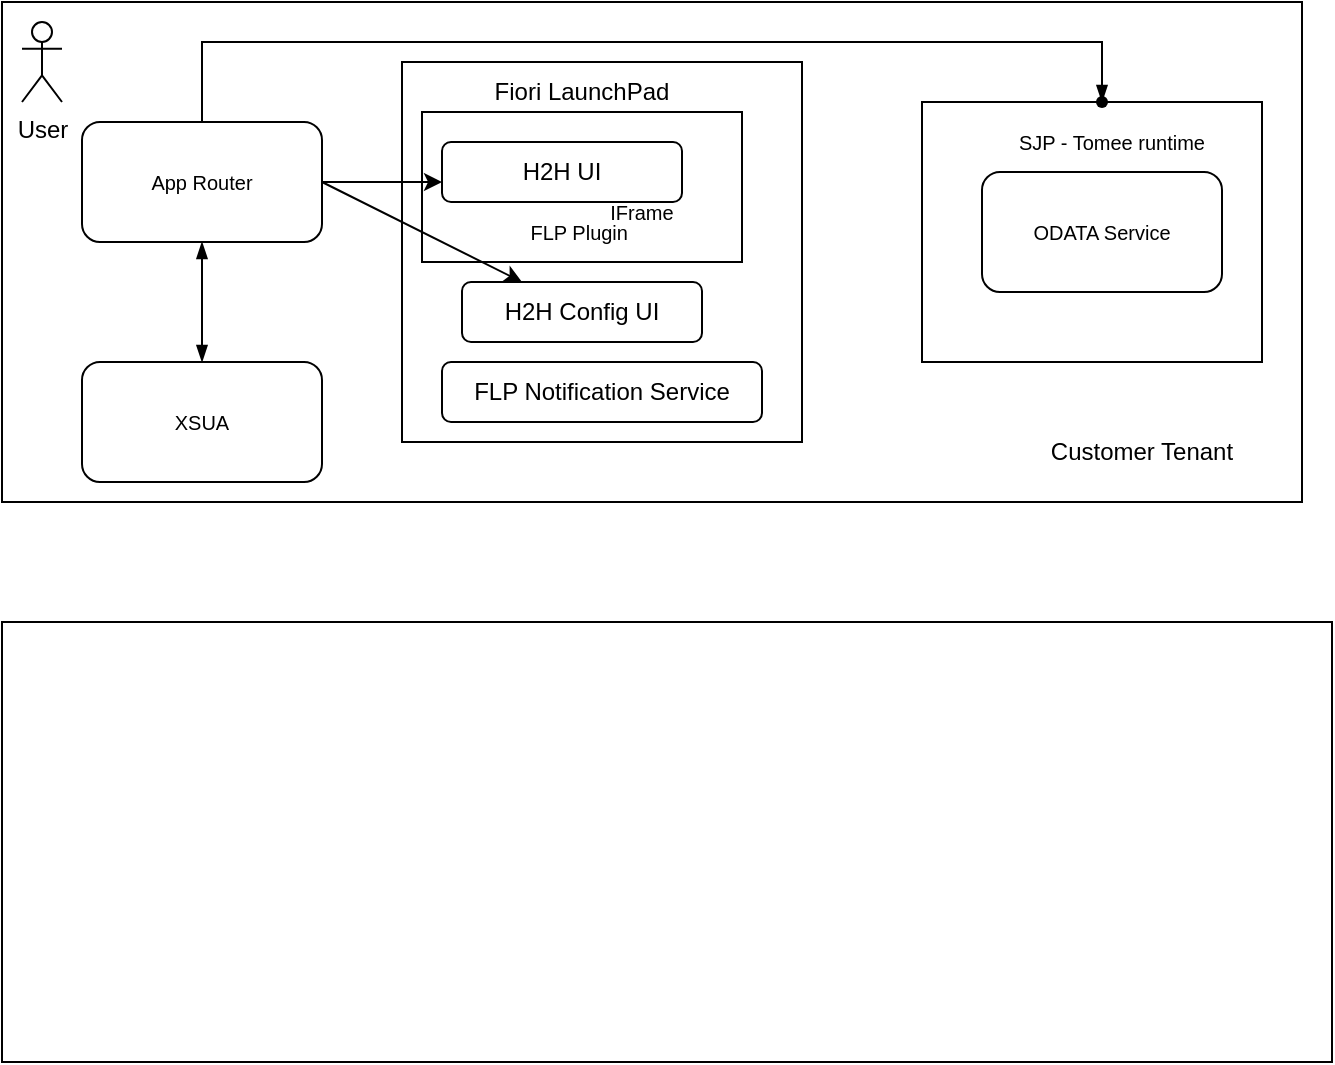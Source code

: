 <mxfile version="20.0.4" type="github">
  <diagram id="xFMTAUmhkkEY8uQl3muQ" name="Page-1">
    <mxGraphModel dx="1234" dy="688" grid="1" gridSize="10" guides="1" tooltips="1" connect="1" arrows="1" fold="1" page="1" pageScale="1" pageWidth="850" pageHeight="1100" math="0" shadow="0">
      <root>
        <mxCell id="0" />
        <mxCell id="1" parent="0" />
        <mxCell id="1I16HpEK6TIGJammznLg-13" value="" style="rounded=0;whiteSpace=wrap;html=1;" vertex="1" parent="1">
          <mxGeometry x="90" y="50" width="650" height="250" as="geometry" />
        </mxCell>
        <mxCell id="1I16HpEK6TIGJammznLg-1" value="User" style="shape=umlActor;verticalLabelPosition=bottom;verticalAlign=top;html=1;outlineConnect=0;" vertex="1" parent="1">
          <mxGeometry x="100" y="60" width="20" height="40" as="geometry" />
        </mxCell>
        <mxCell id="1I16HpEK6TIGJammznLg-15" value="Customer Tenant" style="text;html=1;strokeColor=none;fillColor=none;align=center;verticalAlign=middle;whiteSpace=wrap;rounded=0;" vertex="1" parent="1">
          <mxGeometry x="600" y="260" width="120" height="30" as="geometry" />
        </mxCell>
        <mxCell id="1I16HpEK6TIGJammznLg-32" value="" style="group" vertex="1" connectable="0" parent="1">
          <mxGeometry x="290" y="80" width="220" height="190" as="geometry" />
        </mxCell>
        <mxCell id="1I16HpEK6TIGJammznLg-25" value="" style="rounded=0;whiteSpace=wrap;html=1;fontSize=10;" vertex="1" parent="1I16HpEK6TIGJammznLg-32">
          <mxGeometry width="200" height="190" as="geometry" />
        </mxCell>
        <mxCell id="1I16HpEK6TIGJammznLg-11" value="" style="rounded=0;whiteSpace=wrap;html=1;" vertex="1" parent="1I16HpEK6TIGJammznLg-32">
          <mxGeometry x="10" y="25" width="160" height="75" as="geometry" />
        </mxCell>
        <mxCell id="1I16HpEK6TIGJammznLg-12" value="H2H UI" style="rounded=1;whiteSpace=wrap;html=1;" vertex="1" parent="1I16HpEK6TIGJammznLg-32">
          <mxGeometry x="20" y="40" width="120" height="30" as="geometry" />
        </mxCell>
        <mxCell id="1I16HpEK6TIGJammznLg-14" value="Fiori LaunchPad" style="text;html=1;strokeColor=none;fillColor=none;align=center;verticalAlign=middle;whiteSpace=wrap;rounded=0;" vertex="1" parent="1I16HpEK6TIGJammznLg-32">
          <mxGeometry x="30" width="120" height="30" as="geometry" />
        </mxCell>
        <mxCell id="1I16HpEK6TIGJammznLg-16" value="H2H Config UI" style="rounded=1;whiteSpace=wrap;html=1;" vertex="1" parent="1I16HpEK6TIGJammznLg-32">
          <mxGeometry x="30" y="110" width="120" height="30" as="geometry" />
        </mxCell>
        <mxCell id="1I16HpEK6TIGJammznLg-17" value="&lt;font style=&quot;font-size: 10px;&quot;&gt;FLP Plugin&amp;nbsp;&lt;/font&gt;" style="text;html=1;strokeColor=none;fillColor=none;align=center;verticalAlign=middle;whiteSpace=wrap;rounded=0;" vertex="1" parent="1I16HpEK6TIGJammznLg-32">
          <mxGeometry x="30" y="70" width="120" height="30" as="geometry" />
        </mxCell>
        <mxCell id="1I16HpEK6TIGJammznLg-18" value="&lt;font style=&quot;font-size: 10px;&quot;&gt;IFrame&lt;/font&gt;" style="text;html=1;strokeColor=none;fillColor=none;align=center;verticalAlign=middle;whiteSpace=wrap;rounded=0;" vertex="1" parent="1I16HpEK6TIGJammznLg-32">
          <mxGeometry x="60" y="60" width="120" height="30" as="geometry" />
        </mxCell>
        <mxCell id="1I16HpEK6TIGJammznLg-28" value="FLP Notification Service" style="rounded=1;whiteSpace=wrap;html=1;" vertex="1" parent="1I16HpEK6TIGJammznLg-32">
          <mxGeometry x="20" y="150" width="160" height="30" as="geometry" />
        </mxCell>
        <mxCell id="1I16HpEK6TIGJammznLg-53" value="" style="edgeStyle=orthogonalEdgeStyle;rounded=0;orthogonalLoop=1;jettySize=auto;html=1;fontSize=10;startArrow=none;startFill=0;endArrow=blockThin;endFill=1;" edge="1" parent="1" source="1I16HpEK6TIGJammznLg-33" target="1I16HpEK6TIGJammznLg-52">
          <mxGeometry relative="1" as="geometry">
            <Array as="points">
              <mxPoint x="190" y="70" />
              <mxPoint x="640" y="70" />
            </Array>
          </mxGeometry>
        </mxCell>
        <mxCell id="1I16HpEK6TIGJammznLg-33" value="App Router" style="rounded=1;whiteSpace=wrap;html=1;fontSize=10;" vertex="1" parent="1">
          <mxGeometry x="130" y="110" width="120" height="60" as="geometry" />
        </mxCell>
        <mxCell id="1I16HpEK6TIGJammznLg-34" value="XSUA" style="rounded=1;whiteSpace=wrap;html=1;fontSize=10;" vertex="1" parent="1">
          <mxGeometry x="130" y="230" width="120" height="60" as="geometry" />
        </mxCell>
        <mxCell id="1I16HpEK6TIGJammznLg-40" value="" style="endArrow=blockThin;startArrow=blockThin;html=1;rounded=0;fontSize=10;exitX=0.5;exitY=0;exitDx=0;exitDy=0;endFill=1;startFill=1;" edge="1" parent="1" source="1I16HpEK6TIGJammznLg-34">
          <mxGeometry width="50" height="50" relative="1" as="geometry">
            <mxPoint x="140" y="220" as="sourcePoint" />
            <mxPoint x="190" y="170" as="targetPoint" />
          </mxGeometry>
        </mxCell>
        <mxCell id="1I16HpEK6TIGJammznLg-45" value="" style="endArrow=classic;html=1;rounded=0;fontSize=10;" edge="1" parent="1">
          <mxGeometry width="50" height="50" relative="1" as="geometry">
            <mxPoint x="250" y="140" as="sourcePoint" />
            <mxPoint x="310" y="140" as="targetPoint" />
          </mxGeometry>
        </mxCell>
        <mxCell id="1I16HpEK6TIGJammznLg-47" value="" style="endArrow=classic;html=1;rounded=0;fontSize=10;" edge="1" parent="1" target="1I16HpEK6TIGJammznLg-16">
          <mxGeometry width="50" height="50" relative="1" as="geometry">
            <mxPoint x="250" y="140" as="sourcePoint" />
            <mxPoint x="320" y="150" as="targetPoint" />
          </mxGeometry>
        </mxCell>
        <mxCell id="1I16HpEK6TIGJammznLg-48" value="" style="rounded=0;whiteSpace=wrap;html=1;fontSize=10;" vertex="1" parent="1">
          <mxGeometry x="550" y="100" width="170" height="130" as="geometry" />
        </mxCell>
        <mxCell id="1I16HpEK6TIGJammznLg-49" value="SJP - Tomee runtime" style="text;html=1;strokeColor=none;fillColor=none;align=center;verticalAlign=middle;whiteSpace=wrap;rounded=0;fontSize=10;" vertex="1" parent="1">
          <mxGeometry x="590" y="110" width="110" height="20" as="geometry" />
        </mxCell>
        <mxCell id="1I16HpEK6TIGJammznLg-50" value="ODATA Service" style="rounded=1;whiteSpace=wrap;html=1;fontSize=10;" vertex="1" parent="1">
          <mxGeometry x="580" y="135" width="120" height="60" as="geometry" />
        </mxCell>
        <mxCell id="1I16HpEK6TIGJammznLg-52" value="" style="shape=waypoint;sketch=0;size=6;pointerEvents=1;points=[];fillColor=default;resizable=0;rotatable=0;perimeter=centerPerimeter;snapToPoint=1;fontSize=10;rounded=1;" vertex="1" parent="1">
          <mxGeometry x="620" y="80" width="40" height="40" as="geometry" />
        </mxCell>
        <mxCell id="1I16HpEK6TIGJammznLg-54" value="" style="rounded=0;whiteSpace=wrap;html=1;fontSize=10;" vertex="1" parent="1">
          <mxGeometry x="90" y="360" width="665" height="220" as="geometry" />
        </mxCell>
      </root>
    </mxGraphModel>
  </diagram>
</mxfile>
